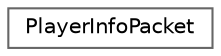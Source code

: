 digraph "Graphical Class Hierarchy"
{
 // LATEX_PDF_SIZE
  bgcolor="transparent";
  edge [fontname=Helvetica,fontsize=10,labelfontname=Helvetica,labelfontsize=10];
  node [fontname=Helvetica,fontsize=10,shape=box,height=0.2,width=0.4];
  rankdir="LR";
  Node0 [id="Node000000",label="PlayerInfoPacket",height=0.2,width=0.4,color="grey40", fillcolor="white", style="filled",URL="$struct_player_info_packet.html",tooltip=" "];
}
